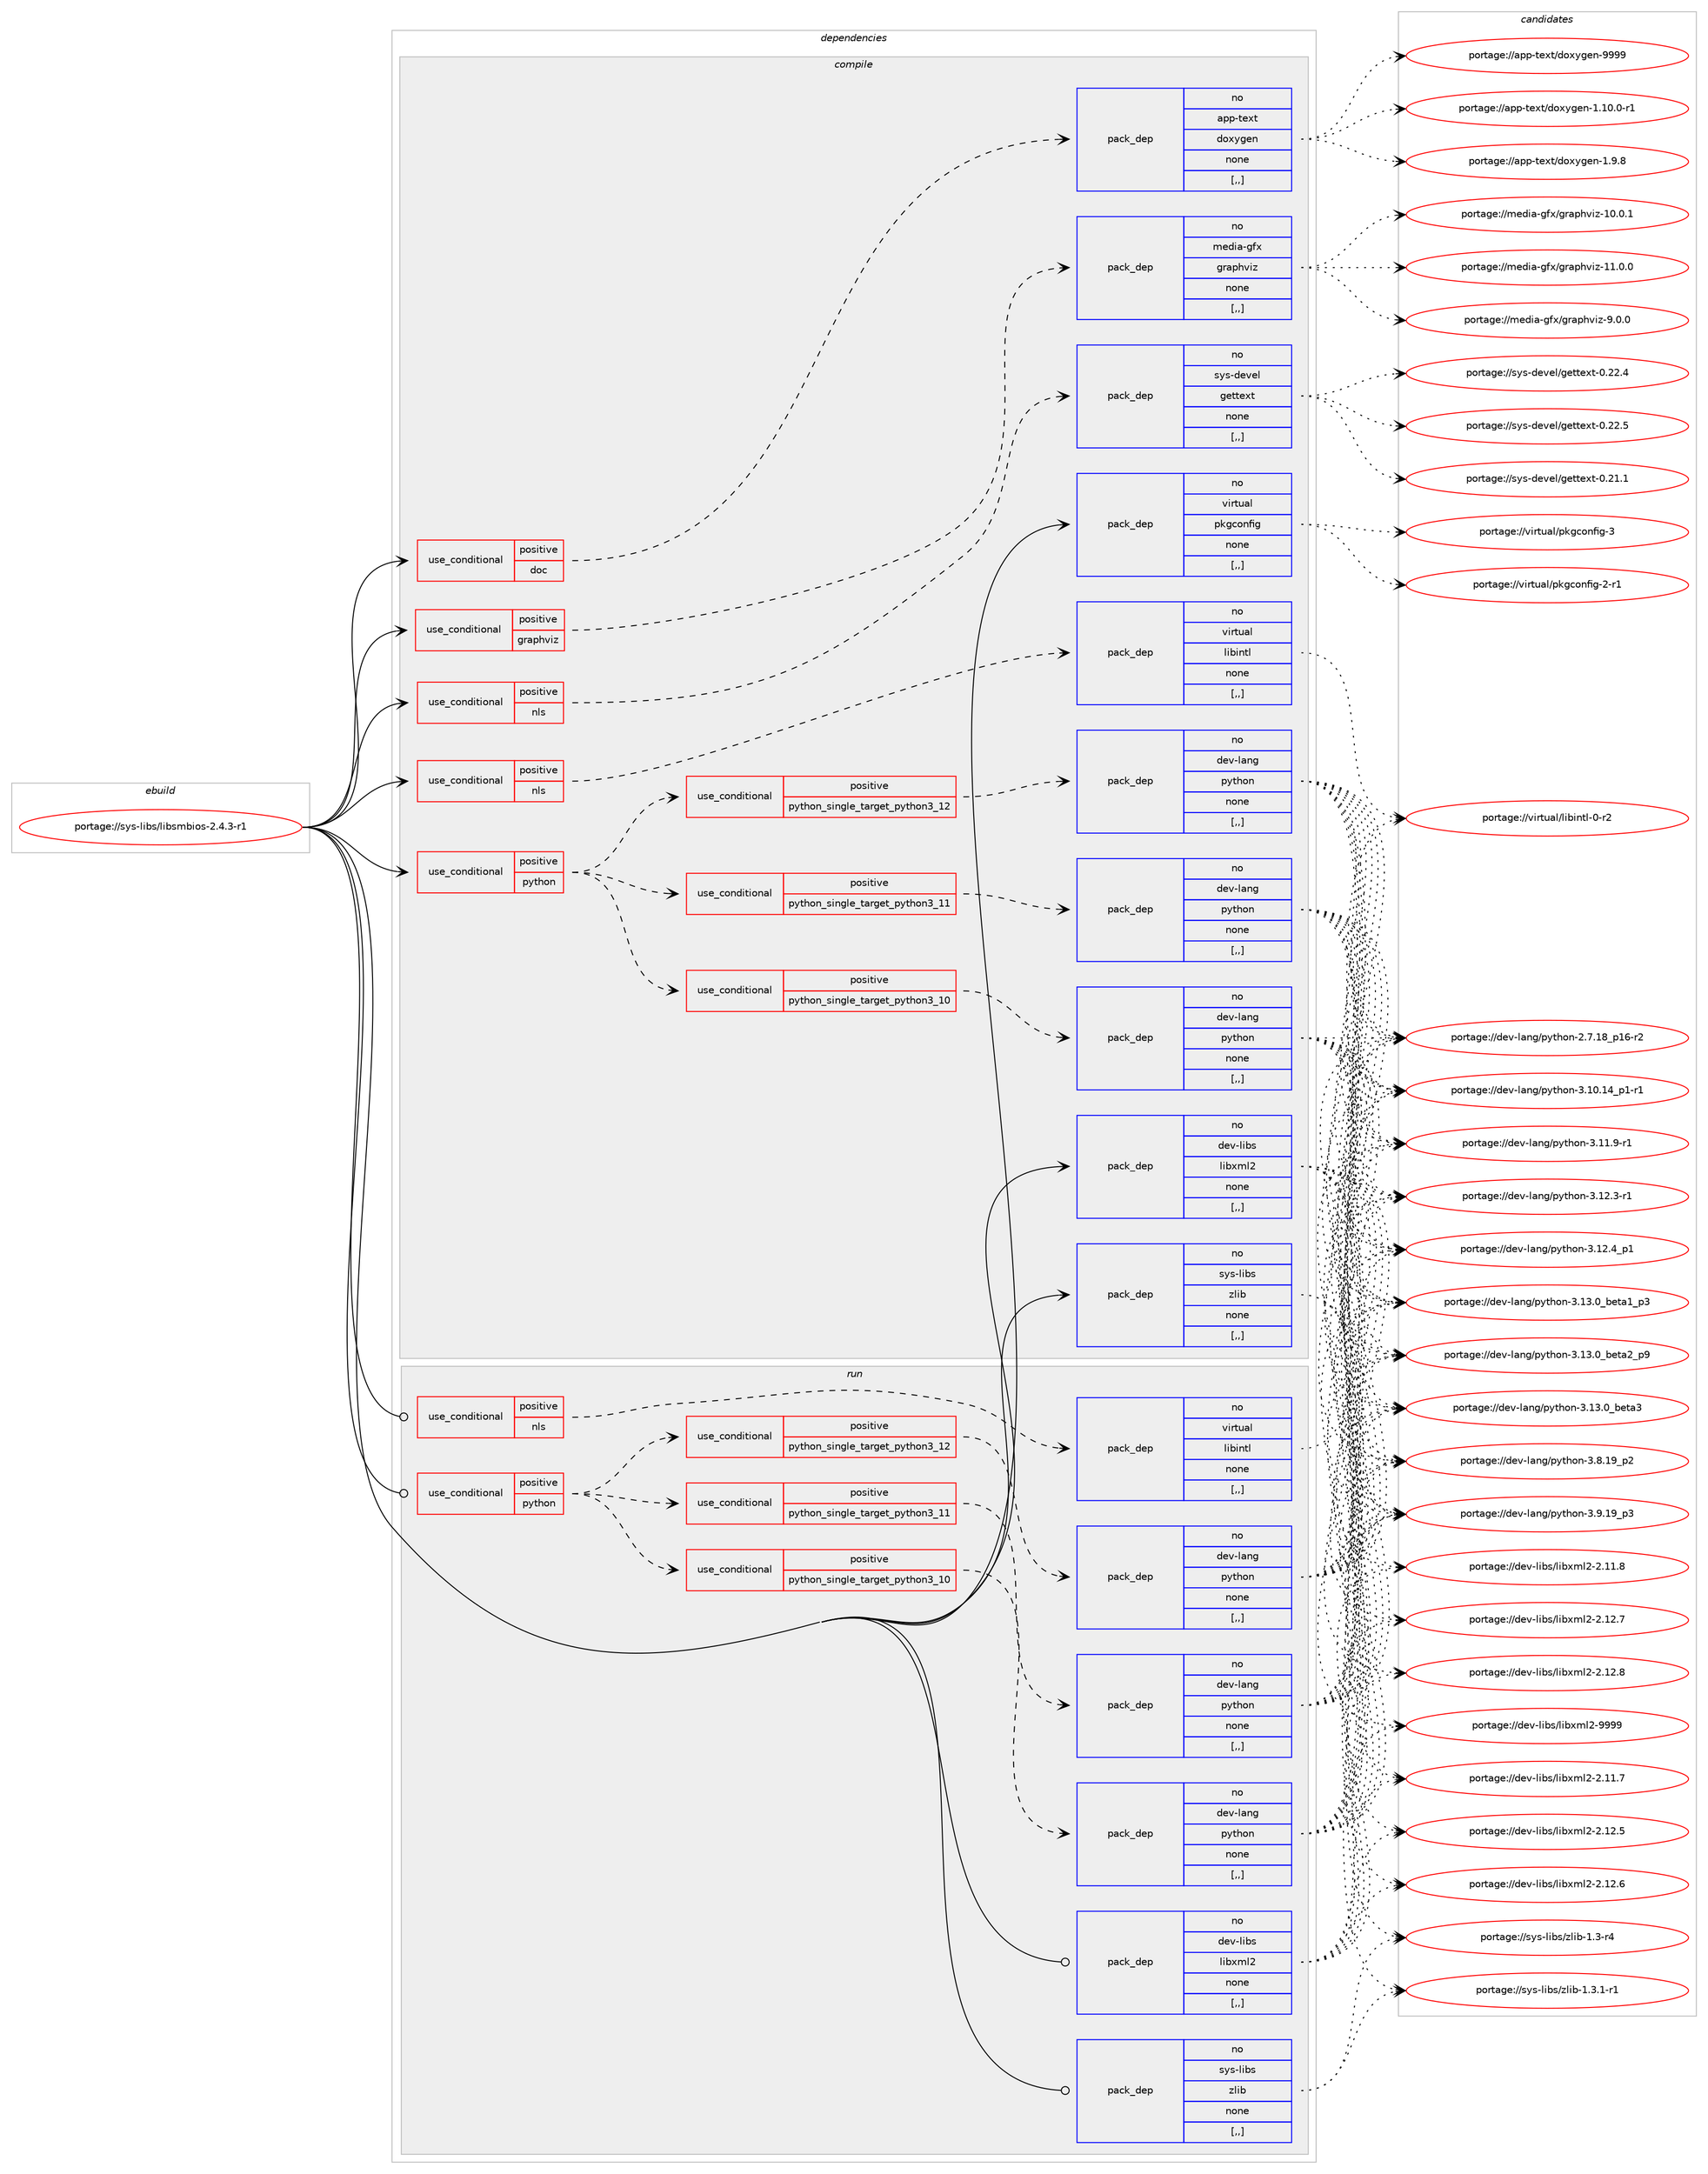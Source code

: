 digraph prolog {

# *************
# Graph options
# *************

newrank=true;
concentrate=true;
compound=true;
graph [rankdir=LR,fontname=Helvetica,fontsize=10,ranksep=1.5];#, ranksep=2.5, nodesep=0.2];
edge  [arrowhead=vee];
node  [fontname=Helvetica,fontsize=10];

# **********
# The ebuild
# **********

subgraph cluster_leftcol {
color=gray;
rank=same;
label=<<i>ebuild</i>>;
id [label="portage://sys-libs/libsmbios-2.4.3-r1", color=red, width=4, href="../sys-libs/libsmbios-2.4.3-r1.svg"];
}

# ****************
# The dependencies
# ****************

subgraph cluster_midcol {
color=gray;
label=<<i>dependencies</i>>;
subgraph cluster_compile {
fillcolor="#eeeeee";
style=filled;
label=<<i>compile</i>>;
subgraph cond115004 {
dependency431560 [label=<<TABLE BORDER="0" CELLBORDER="1" CELLSPACING="0" CELLPADDING="4"><TR><TD ROWSPAN="3" CELLPADDING="10">use_conditional</TD></TR><TR><TD>positive</TD></TR><TR><TD>doc</TD></TR></TABLE>>, shape=none, color=red];
subgraph pack313631 {
dependency431561 [label=<<TABLE BORDER="0" CELLBORDER="1" CELLSPACING="0" CELLPADDING="4" WIDTH="220"><TR><TD ROWSPAN="6" CELLPADDING="30">pack_dep</TD></TR><TR><TD WIDTH="110">no</TD></TR><TR><TD>app-text</TD></TR><TR><TD>doxygen</TD></TR><TR><TD>none</TD></TR><TR><TD>[,,]</TD></TR></TABLE>>, shape=none, color=blue];
}
dependency431560:e -> dependency431561:w [weight=20,style="dashed",arrowhead="vee"];
}
id:e -> dependency431560:w [weight=20,style="solid",arrowhead="vee"];
subgraph cond115005 {
dependency431562 [label=<<TABLE BORDER="0" CELLBORDER="1" CELLSPACING="0" CELLPADDING="4"><TR><TD ROWSPAN="3" CELLPADDING="10">use_conditional</TD></TR><TR><TD>positive</TD></TR><TR><TD>graphviz</TD></TR></TABLE>>, shape=none, color=red];
subgraph pack313632 {
dependency431563 [label=<<TABLE BORDER="0" CELLBORDER="1" CELLSPACING="0" CELLPADDING="4" WIDTH="220"><TR><TD ROWSPAN="6" CELLPADDING="30">pack_dep</TD></TR><TR><TD WIDTH="110">no</TD></TR><TR><TD>media-gfx</TD></TR><TR><TD>graphviz</TD></TR><TR><TD>none</TD></TR><TR><TD>[,,]</TD></TR></TABLE>>, shape=none, color=blue];
}
dependency431562:e -> dependency431563:w [weight=20,style="dashed",arrowhead="vee"];
}
id:e -> dependency431562:w [weight=20,style="solid",arrowhead="vee"];
subgraph cond115006 {
dependency431564 [label=<<TABLE BORDER="0" CELLBORDER="1" CELLSPACING="0" CELLPADDING="4"><TR><TD ROWSPAN="3" CELLPADDING="10">use_conditional</TD></TR><TR><TD>positive</TD></TR><TR><TD>nls</TD></TR></TABLE>>, shape=none, color=red];
subgraph pack313633 {
dependency431565 [label=<<TABLE BORDER="0" CELLBORDER="1" CELLSPACING="0" CELLPADDING="4" WIDTH="220"><TR><TD ROWSPAN="6" CELLPADDING="30">pack_dep</TD></TR><TR><TD WIDTH="110">no</TD></TR><TR><TD>sys-devel</TD></TR><TR><TD>gettext</TD></TR><TR><TD>none</TD></TR><TR><TD>[,,]</TD></TR></TABLE>>, shape=none, color=blue];
}
dependency431564:e -> dependency431565:w [weight=20,style="dashed",arrowhead="vee"];
}
id:e -> dependency431564:w [weight=20,style="solid",arrowhead="vee"];
subgraph cond115007 {
dependency431566 [label=<<TABLE BORDER="0" CELLBORDER="1" CELLSPACING="0" CELLPADDING="4"><TR><TD ROWSPAN="3" CELLPADDING="10">use_conditional</TD></TR><TR><TD>positive</TD></TR><TR><TD>nls</TD></TR></TABLE>>, shape=none, color=red];
subgraph pack313634 {
dependency431567 [label=<<TABLE BORDER="0" CELLBORDER="1" CELLSPACING="0" CELLPADDING="4" WIDTH="220"><TR><TD ROWSPAN="6" CELLPADDING="30">pack_dep</TD></TR><TR><TD WIDTH="110">no</TD></TR><TR><TD>virtual</TD></TR><TR><TD>libintl</TD></TR><TR><TD>none</TD></TR><TR><TD>[,,]</TD></TR></TABLE>>, shape=none, color=blue];
}
dependency431566:e -> dependency431567:w [weight=20,style="dashed",arrowhead="vee"];
}
id:e -> dependency431566:w [weight=20,style="solid",arrowhead="vee"];
subgraph cond115008 {
dependency431568 [label=<<TABLE BORDER="0" CELLBORDER="1" CELLSPACING="0" CELLPADDING="4"><TR><TD ROWSPAN="3" CELLPADDING="10">use_conditional</TD></TR><TR><TD>positive</TD></TR><TR><TD>python</TD></TR></TABLE>>, shape=none, color=red];
subgraph cond115009 {
dependency431569 [label=<<TABLE BORDER="0" CELLBORDER="1" CELLSPACING="0" CELLPADDING="4"><TR><TD ROWSPAN="3" CELLPADDING="10">use_conditional</TD></TR><TR><TD>positive</TD></TR><TR><TD>python_single_target_python3_10</TD></TR></TABLE>>, shape=none, color=red];
subgraph pack313635 {
dependency431570 [label=<<TABLE BORDER="0" CELLBORDER="1" CELLSPACING="0" CELLPADDING="4" WIDTH="220"><TR><TD ROWSPAN="6" CELLPADDING="30">pack_dep</TD></TR><TR><TD WIDTH="110">no</TD></TR><TR><TD>dev-lang</TD></TR><TR><TD>python</TD></TR><TR><TD>none</TD></TR><TR><TD>[,,]</TD></TR></TABLE>>, shape=none, color=blue];
}
dependency431569:e -> dependency431570:w [weight=20,style="dashed",arrowhead="vee"];
}
dependency431568:e -> dependency431569:w [weight=20,style="dashed",arrowhead="vee"];
subgraph cond115010 {
dependency431571 [label=<<TABLE BORDER="0" CELLBORDER="1" CELLSPACING="0" CELLPADDING="4"><TR><TD ROWSPAN="3" CELLPADDING="10">use_conditional</TD></TR><TR><TD>positive</TD></TR><TR><TD>python_single_target_python3_11</TD></TR></TABLE>>, shape=none, color=red];
subgraph pack313636 {
dependency431572 [label=<<TABLE BORDER="0" CELLBORDER="1" CELLSPACING="0" CELLPADDING="4" WIDTH="220"><TR><TD ROWSPAN="6" CELLPADDING="30">pack_dep</TD></TR><TR><TD WIDTH="110">no</TD></TR><TR><TD>dev-lang</TD></TR><TR><TD>python</TD></TR><TR><TD>none</TD></TR><TR><TD>[,,]</TD></TR></TABLE>>, shape=none, color=blue];
}
dependency431571:e -> dependency431572:w [weight=20,style="dashed",arrowhead="vee"];
}
dependency431568:e -> dependency431571:w [weight=20,style="dashed",arrowhead="vee"];
subgraph cond115011 {
dependency431573 [label=<<TABLE BORDER="0" CELLBORDER="1" CELLSPACING="0" CELLPADDING="4"><TR><TD ROWSPAN="3" CELLPADDING="10">use_conditional</TD></TR><TR><TD>positive</TD></TR><TR><TD>python_single_target_python3_12</TD></TR></TABLE>>, shape=none, color=red];
subgraph pack313637 {
dependency431574 [label=<<TABLE BORDER="0" CELLBORDER="1" CELLSPACING="0" CELLPADDING="4" WIDTH="220"><TR><TD ROWSPAN="6" CELLPADDING="30">pack_dep</TD></TR><TR><TD WIDTH="110">no</TD></TR><TR><TD>dev-lang</TD></TR><TR><TD>python</TD></TR><TR><TD>none</TD></TR><TR><TD>[,,]</TD></TR></TABLE>>, shape=none, color=blue];
}
dependency431573:e -> dependency431574:w [weight=20,style="dashed",arrowhead="vee"];
}
dependency431568:e -> dependency431573:w [weight=20,style="dashed",arrowhead="vee"];
}
id:e -> dependency431568:w [weight=20,style="solid",arrowhead="vee"];
subgraph pack313638 {
dependency431575 [label=<<TABLE BORDER="0" CELLBORDER="1" CELLSPACING="0" CELLPADDING="4" WIDTH="220"><TR><TD ROWSPAN="6" CELLPADDING="30">pack_dep</TD></TR><TR><TD WIDTH="110">no</TD></TR><TR><TD>dev-libs</TD></TR><TR><TD>libxml2</TD></TR><TR><TD>none</TD></TR><TR><TD>[,,]</TD></TR></TABLE>>, shape=none, color=blue];
}
id:e -> dependency431575:w [weight=20,style="solid",arrowhead="vee"];
subgraph pack313639 {
dependency431576 [label=<<TABLE BORDER="0" CELLBORDER="1" CELLSPACING="0" CELLPADDING="4" WIDTH="220"><TR><TD ROWSPAN="6" CELLPADDING="30">pack_dep</TD></TR><TR><TD WIDTH="110">no</TD></TR><TR><TD>sys-libs</TD></TR><TR><TD>zlib</TD></TR><TR><TD>none</TD></TR><TR><TD>[,,]</TD></TR></TABLE>>, shape=none, color=blue];
}
id:e -> dependency431576:w [weight=20,style="solid",arrowhead="vee"];
subgraph pack313640 {
dependency431577 [label=<<TABLE BORDER="0" CELLBORDER="1" CELLSPACING="0" CELLPADDING="4" WIDTH="220"><TR><TD ROWSPAN="6" CELLPADDING="30">pack_dep</TD></TR><TR><TD WIDTH="110">no</TD></TR><TR><TD>virtual</TD></TR><TR><TD>pkgconfig</TD></TR><TR><TD>none</TD></TR><TR><TD>[,,]</TD></TR></TABLE>>, shape=none, color=blue];
}
id:e -> dependency431577:w [weight=20,style="solid",arrowhead="vee"];
}
subgraph cluster_compileandrun {
fillcolor="#eeeeee";
style=filled;
label=<<i>compile and run</i>>;
}
subgraph cluster_run {
fillcolor="#eeeeee";
style=filled;
label=<<i>run</i>>;
subgraph cond115012 {
dependency431578 [label=<<TABLE BORDER="0" CELLBORDER="1" CELLSPACING="0" CELLPADDING="4"><TR><TD ROWSPAN="3" CELLPADDING="10">use_conditional</TD></TR><TR><TD>positive</TD></TR><TR><TD>nls</TD></TR></TABLE>>, shape=none, color=red];
subgraph pack313641 {
dependency431579 [label=<<TABLE BORDER="0" CELLBORDER="1" CELLSPACING="0" CELLPADDING="4" WIDTH="220"><TR><TD ROWSPAN="6" CELLPADDING="30">pack_dep</TD></TR><TR><TD WIDTH="110">no</TD></TR><TR><TD>virtual</TD></TR><TR><TD>libintl</TD></TR><TR><TD>none</TD></TR><TR><TD>[,,]</TD></TR></TABLE>>, shape=none, color=blue];
}
dependency431578:e -> dependency431579:w [weight=20,style="dashed",arrowhead="vee"];
}
id:e -> dependency431578:w [weight=20,style="solid",arrowhead="odot"];
subgraph cond115013 {
dependency431580 [label=<<TABLE BORDER="0" CELLBORDER="1" CELLSPACING="0" CELLPADDING="4"><TR><TD ROWSPAN="3" CELLPADDING="10">use_conditional</TD></TR><TR><TD>positive</TD></TR><TR><TD>python</TD></TR></TABLE>>, shape=none, color=red];
subgraph cond115014 {
dependency431581 [label=<<TABLE BORDER="0" CELLBORDER="1" CELLSPACING="0" CELLPADDING="4"><TR><TD ROWSPAN="3" CELLPADDING="10">use_conditional</TD></TR><TR><TD>positive</TD></TR><TR><TD>python_single_target_python3_10</TD></TR></TABLE>>, shape=none, color=red];
subgraph pack313642 {
dependency431582 [label=<<TABLE BORDER="0" CELLBORDER="1" CELLSPACING="0" CELLPADDING="4" WIDTH="220"><TR><TD ROWSPAN="6" CELLPADDING="30">pack_dep</TD></TR><TR><TD WIDTH="110">no</TD></TR><TR><TD>dev-lang</TD></TR><TR><TD>python</TD></TR><TR><TD>none</TD></TR><TR><TD>[,,]</TD></TR></TABLE>>, shape=none, color=blue];
}
dependency431581:e -> dependency431582:w [weight=20,style="dashed",arrowhead="vee"];
}
dependency431580:e -> dependency431581:w [weight=20,style="dashed",arrowhead="vee"];
subgraph cond115015 {
dependency431583 [label=<<TABLE BORDER="0" CELLBORDER="1" CELLSPACING="0" CELLPADDING="4"><TR><TD ROWSPAN="3" CELLPADDING="10">use_conditional</TD></TR><TR><TD>positive</TD></TR><TR><TD>python_single_target_python3_11</TD></TR></TABLE>>, shape=none, color=red];
subgraph pack313643 {
dependency431584 [label=<<TABLE BORDER="0" CELLBORDER="1" CELLSPACING="0" CELLPADDING="4" WIDTH="220"><TR><TD ROWSPAN="6" CELLPADDING="30">pack_dep</TD></TR><TR><TD WIDTH="110">no</TD></TR><TR><TD>dev-lang</TD></TR><TR><TD>python</TD></TR><TR><TD>none</TD></TR><TR><TD>[,,]</TD></TR></TABLE>>, shape=none, color=blue];
}
dependency431583:e -> dependency431584:w [weight=20,style="dashed",arrowhead="vee"];
}
dependency431580:e -> dependency431583:w [weight=20,style="dashed",arrowhead="vee"];
subgraph cond115016 {
dependency431585 [label=<<TABLE BORDER="0" CELLBORDER="1" CELLSPACING="0" CELLPADDING="4"><TR><TD ROWSPAN="3" CELLPADDING="10">use_conditional</TD></TR><TR><TD>positive</TD></TR><TR><TD>python_single_target_python3_12</TD></TR></TABLE>>, shape=none, color=red];
subgraph pack313644 {
dependency431586 [label=<<TABLE BORDER="0" CELLBORDER="1" CELLSPACING="0" CELLPADDING="4" WIDTH="220"><TR><TD ROWSPAN="6" CELLPADDING="30">pack_dep</TD></TR><TR><TD WIDTH="110">no</TD></TR><TR><TD>dev-lang</TD></TR><TR><TD>python</TD></TR><TR><TD>none</TD></TR><TR><TD>[,,]</TD></TR></TABLE>>, shape=none, color=blue];
}
dependency431585:e -> dependency431586:w [weight=20,style="dashed",arrowhead="vee"];
}
dependency431580:e -> dependency431585:w [weight=20,style="dashed",arrowhead="vee"];
}
id:e -> dependency431580:w [weight=20,style="solid",arrowhead="odot"];
subgraph pack313645 {
dependency431587 [label=<<TABLE BORDER="0" CELLBORDER="1" CELLSPACING="0" CELLPADDING="4" WIDTH="220"><TR><TD ROWSPAN="6" CELLPADDING="30">pack_dep</TD></TR><TR><TD WIDTH="110">no</TD></TR><TR><TD>dev-libs</TD></TR><TR><TD>libxml2</TD></TR><TR><TD>none</TD></TR><TR><TD>[,,]</TD></TR></TABLE>>, shape=none, color=blue];
}
id:e -> dependency431587:w [weight=20,style="solid",arrowhead="odot"];
subgraph pack313646 {
dependency431588 [label=<<TABLE BORDER="0" CELLBORDER="1" CELLSPACING="0" CELLPADDING="4" WIDTH="220"><TR><TD ROWSPAN="6" CELLPADDING="30">pack_dep</TD></TR><TR><TD WIDTH="110">no</TD></TR><TR><TD>sys-libs</TD></TR><TR><TD>zlib</TD></TR><TR><TD>none</TD></TR><TR><TD>[,,]</TD></TR></TABLE>>, shape=none, color=blue];
}
id:e -> dependency431588:w [weight=20,style="solid",arrowhead="odot"];
}
}

# **************
# The candidates
# **************

subgraph cluster_choices {
rank=same;
color=gray;
label=<<i>candidates</i>>;

subgraph choice313631 {
color=black;
nodesep=1;
choice971121124511610112011647100111120121103101110454946494846484511449 [label="portage://app-text/doxygen-1.10.0-r1", color=red, width=4,href="../app-text/doxygen-1.10.0-r1.svg"];
choice971121124511610112011647100111120121103101110454946574656 [label="portage://app-text/doxygen-1.9.8", color=red, width=4,href="../app-text/doxygen-1.9.8.svg"];
choice9711211245116101120116471001111201211031011104557575757 [label="portage://app-text/doxygen-9999", color=red, width=4,href="../app-text/doxygen-9999.svg"];
dependency431561:e -> choice971121124511610112011647100111120121103101110454946494846484511449:w [style=dotted,weight="100"];
dependency431561:e -> choice971121124511610112011647100111120121103101110454946574656:w [style=dotted,weight="100"];
dependency431561:e -> choice9711211245116101120116471001111201211031011104557575757:w [style=dotted,weight="100"];
}
subgraph choice313632 {
color=black;
nodesep=1;
choice1091011001059745103102120471031149711210411810512245494846484649 [label="portage://media-gfx/graphviz-10.0.1", color=red, width=4,href="../media-gfx/graphviz-10.0.1.svg"];
choice1091011001059745103102120471031149711210411810512245494946484648 [label="portage://media-gfx/graphviz-11.0.0", color=red, width=4,href="../media-gfx/graphviz-11.0.0.svg"];
choice10910110010597451031021204710311497112104118105122455746484648 [label="portage://media-gfx/graphviz-9.0.0", color=red, width=4,href="../media-gfx/graphviz-9.0.0.svg"];
dependency431563:e -> choice1091011001059745103102120471031149711210411810512245494846484649:w [style=dotted,weight="100"];
dependency431563:e -> choice1091011001059745103102120471031149711210411810512245494946484648:w [style=dotted,weight="100"];
dependency431563:e -> choice10910110010597451031021204710311497112104118105122455746484648:w [style=dotted,weight="100"];
}
subgraph choice313633 {
color=black;
nodesep=1;
choice115121115451001011181011084710310111611610112011645484650494649 [label="portage://sys-devel/gettext-0.21.1", color=red, width=4,href="../sys-devel/gettext-0.21.1.svg"];
choice115121115451001011181011084710310111611610112011645484650504652 [label="portage://sys-devel/gettext-0.22.4", color=red, width=4,href="../sys-devel/gettext-0.22.4.svg"];
choice115121115451001011181011084710310111611610112011645484650504653 [label="portage://sys-devel/gettext-0.22.5", color=red, width=4,href="../sys-devel/gettext-0.22.5.svg"];
dependency431565:e -> choice115121115451001011181011084710310111611610112011645484650494649:w [style=dotted,weight="100"];
dependency431565:e -> choice115121115451001011181011084710310111611610112011645484650504652:w [style=dotted,weight="100"];
dependency431565:e -> choice115121115451001011181011084710310111611610112011645484650504653:w [style=dotted,weight="100"];
}
subgraph choice313634 {
color=black;
nodesep=1;
choice11810511411611797108471081059810511011610845484511450 [label="portage://virtual/libintl-0-r2", color=red, width=4,href="../virtual/libintl-0-r2.svg"];
dependency431567:e -> choice11810511411611797108471081059810511011610845484511450:w [style=dotted,weight="100"];
}
subgraph choice313635 {
color=black;
nodesep=1;
choice100101118451089711010347112121116104111110455046554649569511249544511450 [label="portage://dev-lang/python-2.7.18_p16-r2", color=red, width=4,href="../dev-lang/python-2.7.18_p16-r2.svg"];
choice100101118451089711010347112121116104111110455146494846495295112494511449 [label="portage://dev-lang/python-3.10.14_p1-r1", color=red, width=4,href="../dev-lang/python-3.10.14_p1-r1.svg"];
choice100101118451089711010347112121116104111110455146494946574511449 [label="portage://dev-lang/python-3.11.9-r1", color=red, width=4,href="../dev-lang/python-3.11.9-r1.svg"];
choice100101118451089711010347112121116104111110455146495046514511449 [label="portage://dev-lang/python-3.12.3-r1", color=red, width=4,href="../dev-lang/python-3.12.3-r1.svg"];
choice100101118451089711010347112121116104111110455146495046529511249 [label="portage://dev-lang/python-3.12.4_p1", color=red, width=4,href="../dev-lang/python-3.12.4_p1.svg"];
choice10010111845108971101034711212111610411111045514649514648959810111697499511251 [label="portage://dev-lang/python-3.13.0_beta1_p3", color=red, width=4,href="../dev-lang/python-3.13.0_beta1_p3.svg"];
choice10010111845108971101034711212111610411111045514649514648959810111697509511257 [label="portage://dev-lang/python-3.13.0_beta2_p9", color=red, width=4,href="../dev-lang/python-3.13.0_beta2_p9.svg"];
choice1001011184510897110103471121211161041111104551464951464895981011169751 [label="portage://dev-lang/python-3.13.0_beta3", color=red, width=4,href="../dev-lang/python-3.13.0_beta3.svg"];
choice100101118451089711010347112121116104111110455146564649579511250 [label="portage://dev-lang/python-3.8.19_p2", color=red, width=4,href="../dev-lang/python-3.8.19_p2.svg"];
choice100101118451089711010347112121116104111110455146574649579511251 [label="portage://dev-lang/python-3.9.19_p3", color=red, width=4,href="../dev-lang/python-3.9.19_p3.svg"];
dependency431570:e -> choice100101118451089711010347112121116104111110455046554649569511249544511450:w [style=dotted,weight="100"];
dependency431570:e -> choice100101118451089711010347112121116104111110455146494846495295112494511449:w [style=dotted,weight="100"];
dependency431570:e -> choice100101118451089711010347112121116104111110455146494946574511449:w [style=dotted,weight="100"];
dependency431570:e -> choice100101118451089711010347112121116104111110455146495046514511449:w [style=dotted,weight="100"];
dependency431570:e -> choice100101118451089711010347112121116104111110455146495046529511249:w [style=dotted,weight="100"];
dependency431570:e -> choice10010111845108971101034711212111610411111045514649514648959810111697499511251:w [style=dotted,weight="100"];
dependency431570:e -> choice10010111845108971101034711212111610411111045514649514648959810111697509511257:w [style=dotted,weight="100"];
dependency431570:e -> choice1001011184510897110103471121211161041111104551464951464895981011169751:w [style=dotted,weight="100"];
dependency431570:e -> choice100101118451089711010347112121116104111110455146564649579511250:w [style=dotted,weight="100"];
dependency431570:e -> choice100101118451089711010347112121116104111110455146574649579511251:w [style=dotted,weight="100"];
}
subgraph choice313636 {
color=black;
nodesep=1;
choice100101118451089711010347112121116104111110455046554649569511249544511450 [label="portage://dev-lang/python-2.7.18_p16-r2", color=red, width=4,href="../dev-lang/python-2.7.18_p16-r2.svg"];
choice100101118451089711010347112121116104111110455146494846495295112494511449 [label="portage://dev-lang/python-3.10.14_p1-r1", color=red, width=4,href="../dev-lang/python-3.10.14_p1-r1.svg"];
choice100101118451089711010347112121116104111110455146494946574511449 [label="portage://dev-lang/python-3.11.9-r1", color=red, width=4,href="../dev-lang/python-3.11.9-r1.svg"];
choice100101118451089711010347112121116104111110455146495046514511449 [label="portage://dev-lang/python-3.12.3-r1", color=red, width=4,href="../dev-lang/python-3.12.3-r1.svg"];
choice100101118451089711010347112121116104111110455146495046529511249 [label="portage://dev-lang/python-3.12.4_p1", color=red, width=4,href="../dev-lang/python-3.12.4_p1.svg"];
choice10010111845108971101034711212111610411111045514649514648959810111697499511251 [label="portage://dev-lang/python-3.13.0_beta1_p3", color=red, width=4,href="../dev-lang/python-3.13.0_beta1_p3.svg"];
choice10010111845108971101034711212111610411111045514649514648959810111697509511257 [label="portage://dev-lang/python-3.13.0_beta2_p9", color=red, width=4,href="../dev-lang/python-3.13.0_beta2_p9.svg"];
choice1001011184510897110103471121211161041111104551464951464895981011169751 [label="portage://dev-lang/python-3.13.0_beta3", color=red, width=4,href="../dev-lang/python-3.13.0_beta3.svg"];
choice100101118451089711010347112121116104111110455146564649579511250 [label="portage://dev-lang/python-3.8.19_p2", color=red, width=4,href="../dev-lang/python-3.8.19_p2.svg"];
choice100101118451089711010347112121116104111110455146574649579511251 [label="portage://dev-lang/python-3.9.19_p3", color=red, width=4,href="../dev-lang/python-3.9.19_p3.svg"];
dependency431572:e -> choice100101118451089711010347112121116104111110455046554649569511249544511450:w [style=dotted,weight="100"];
dependency431572:e -> choice100101118451089711010347112121116104111110455146494846495295112494511449:w [style=dotted,weight="100"];
dependency431572:e -> choice100101118451089711010347112121116104111110455146494946574511449:w [style=dotted,weight="100"];
dependency431572:e -> choice100101118451089711010347112121116104111110455146495046514511449:w [style=dotted,weight="100"];
dependency431572:e -> choice100101118451089711010347112121116104111110455146495046529511249:w [style=dotted,weight="100"];
dependency431572:e -> choice10010111845108971101034711212111610411111045514649514648959810111697499511251:w [style=dotted,weight="100"];
dependency431572:e -> choice10010111845108971101034711212111610411111045514649514648959810111697509511257:w [style=dotted,weight="100"];
dependency431572:e -> choice1001011184510897110103471121211161041111104551464951464895981011169751:w [style=dotted,weight="100"];
dependency431572:e -> choice100101118451089711010347112121116104111110455146564649579511250:w [style=dotted,weight="100"];
dependency431572:e -> choice100101118451089711010347112121116104111110455146574649579511251:w [style=dotted,weight="100"];
}
subgraph choice313637 {
color=black;
nodesep=1;
choice100101118451089711010347112121116104111110455046554649569511249544511450 [label="portage://dev-lang/python-2.7.18_p16-r2", color=red, width=4,href="../dev-lang/python-2.7.18_p16-r2.svg"];
choice100101118451089711010347112121116104111110455146494846495295112494511449 [label="portage://dev-lang/python-3.10.14_p1-r1", color=red, width=4,href="../dev-lang/python-3.10.14_p1-r1.svg"];
choice100101118451089711010347112121116104111110455146494946574511449 [label="portage://dev-lang/python-3.11.9-r1", color=red, width=4,href="../dev-lang/python-3.11.9-r1.svg"];
choice100101118451089711010347112121116104111110455146495046514511449 [label="portage://dev-lang/python-3.12.3-r1", color=red, width=4,href="../dev-lang/python-3.12.3-r1.svg"];
choice100101118451089711010347112121116104111110455146495046529511249 [label="portage://dev-lang/python-3.12.4_p1", color=red, width=4,href="../dev-lang/python-3.12.4_p1.svg"];
choice10010111845108971101034711212111610411111045514649514648959810111697499511251 [label="portage://dev-lang/python-3.13.0_beta1_p3", color=red, width=4,href="../dev-lang/python-3.13.0_beta1_p3.svg"];
choice10010111845108971101034711212111610411111045514649514648959810111697509511257 [label="portage://dev-lang/python-3.13.0_beta2_p9", color=red, width=4,href="../dev-lang/python-3.13.0_beta2_p9.svg"];
choice1001011184510897110103471121211161041111104551464951464895981011169751 [label="portage://dev-lang/python-3.13.0_beta3", color=red, width=4,href="../dev-lang/python-3.13.0_beta3.svg"];
choice100101118451089711010347112121116104111110455146564649579511250 [label="portage://dev-lang/python-3.8.19_p2", color=red, width=4,href="../dev-lang/python-3.8.19_p2.svg"];
choice100101118451089711010347112121116104111110455146574649579511251 [label="portage://dev-lang/python-3.9.19_p3", color=red, width=4,href="../dev-lang/python-3.9.19_p3.svg"];
dependency431574:e -> choice100101118451089711010347112121116104111110455046554649569511249544511450:w [style=dotted,weight="100"];
dependency431574:e -> choice100101118451089711010347112121116104111110455146494846495295112494511449:w [style=dotted,weight="100"];
dependency431574:e -> choice100101118451089711010347112121116104111110455146494946574511449:w [style=dotted,weight="100"];
dependency431574:e -> choice100101118451089711010347112121116104111110455146495046514511449:w [style=dotted,weight="100"];
dependency431574:e -> choice100101118451089711010347112121116104111110455146495046529511249:w [style=dotted,weight="100"];
dependency431574:e -> choice10010111845108971101034711212111610411111045514649514648959810111697499511251:w [style=dotted,weight="100"];
dependency431574:e -> choice10010111845108971101034711212111610411111045514649514648959810111697509511257:w [style=dotted,weight="100"];
dependency431574:e -> choice1001011184510897110103471121211161041111104551464951464895981011169751:w [style=dotted,weight="100"];
dependency431574:e -> choice100101118451089711010347112121116104111110455146564649579511250:w [style=dotted,weight="100"];
dependency431574:e -> choice100101118451089711010347112121116104111110455146574649579511251:w [style=dotted,weight="100"];
}
subgraph choice313638 {
color=black;
nodesep=1;
choice100101118451081059811547108105981201091085045504649494655 [label="portage://dev-libs/libxml2-2.11.7", color=red, width=4,href="../dev-libs/libxml2-2.11.7.svg"];
choice100101118451081059811547108105981201091085045504649494656 [label="portage://dev-libs/libxml2-2.11.8", color=red, width=4,href="../dev-libs/libxml2-2.11.8.svg"];
choice100101118451081059811547108105981201091085045504649504653 [label="portage://dev-libs/libxml2-2.12.5", color=red, width=4,href="../dev-libs/libxml2-2.12.5.svg"];
choice100101118451081059811547108105981201091085045504649504654 [label="portage://dev-libs/libxml2-2.12.6", color=red, width=4,href="../dev-libs/libxml2-2.12.6.svg"];
choice100101118451081059811547108105981201091085045504649504655 [label="portage://dev-libs/libxml2-2.12.7", color=red, width=4,href="../dev-libs/libxml2-2.12.7.svg"];
choice100101118451081059811547108105981201091085045504649504656 [label="portage://dev-libs/libxml2-2.12.8", color=red, width=4,href="../dev-libs/libxml2-2.12.8.svg"];
choice10010111845108105981154710810598120109108504557575757 [label="portage://dev-libs/libxml2-9999", color=red, width=4,href="../dev-libs/libxml2-9999.svg"];
dependency431575:e -> choice100101118451081059811547108105981201091085045504649494655:w [style=dotted,weight="100"];
dependency431575:e -> choice100101118451081059811547108105981201091085045504649494656:w [style=dotted,weight="100"];
dependency431575:e -> choice100101118451081059811547108105981201091085045504649504653:w [style=dotted,weight="100"];
dependency431575:e -> choice100101118451081059811547108105981201091085045504649504654:w [style=dotted,weight="100"];
dependency431575:e -> choice100101118451081059811547108105981201091085045504649504655:w [style=dotted,weight="100"];
dependency431575:e -> choice100101118451081059811547108105981201091085045504649504656:w [style=dotted,weight="100"];
dependency431575:e -> choice10010111845108105981154710810598120109108504557575757:w [style=dotted,weight="100"];
}
subgraph choice313639 {
color=black;
nodesep=1;
choice11512111545108105981154712210810598454946514511452 [label="portage://sys-libs/zlib-1.3-r4", color=red, width=4,href="../sys-libs/zlib-1.3-r4.svg"];
choice115121115451081059811547122108105984549465146494511449 [label="portage://sys-libs/zlib-1.3.1-r1", color=red, width=4,href="../sys-libs/zlib-1.3.1-r1.svg"];
dependency431576:e -> choice11512111545108105981154712210810598454946514511452:w [style=dotted,weight="100"];
dependency431576:e -> choice115121115451081059811547122108105984549465146494511449:w [style=dotted,weight="100"];
}
subgraph choice313640 {
color=black;
nodesep=1;
choice11810511411611797108471121071039911111010210510345504511449 [label="portage://virtual/pkgconfig-2-r1", color=red, width=4,href="../virtual/pkgconfig-2-r1.svg"];
choice1181051141161179710847112107103991111101021051034551 [label="portage://virtual/pkgconfig-3", color=red, width=4,href="../virtual/pkgconfig-3.svg"];
dependency431577:e -> choice11810511411611797108471121071039911111010210510345504511449:w [style=dotted,weight="100"];
dependency431577:e -> choice1181051141161179710847112107103991111101021051034551:w [style=dotted,weight="100"];
}
subgraph choice313641 {
color=black;
nodesep=1;
choice11810511411611797108471081059810511011610845484511450 [label="portage://virtual/libintl-0-r2", color=red, width=4,href="../virtual/libintl-0-r2.svg"];
dependency431579:e -> choice11810511411611797108471081059810511011610845484511450:w [style=dotted,weight="100"];
}
subgraph choice313642 {
color=black;
nodesep=1;
choice100101118451089711010347112121116104111110455046554649569511249544511450 [label="portage://dev-lang/python-2.7.18_p16-r2", color=red, width=4,href="../dev-lang/python-2.7.18_p16-r2.svg"];
choice100101118451089711010347112121116104111110455146494846495295112494511449 [label="portage://dev-lang/python-3.10.14_p1-r1", color=red, width=4,href="../dev-lang/python-3.10.14_p1-r1.svg"];
choice100101118451089711010347112121116104111110455146494946574511449 [label="portage://dev-lang/python-3.11.9-r1", color=red, width=4,href="../dev-lang/python-3.11.9-r1.svg"];
choice100101118451089711010347112121116104111110455146495046514511449 [label="portage://dev-lang/python-3.12.3-r1", color=red, width=4,href="../dev-lang/python-3.12.3-r1.svg"];
choice100101118451089711010347112121116104111110455146495046529511249 [label="portage://dev-lang/python-3.12.4_p1", color=red, width=4,href="../dev-lang/python-3.12.4_p1.svg"];
choice10010111845108971101034711212111610411111045514649514648959810111697499511251 [label="portage://dev-lang/python-3.13.0_beta1_p3", color=red, width=4,href="../dev-lang/python-3.13.0_beta1_p3.svg"];
choice10010111845108971101034711212111610411111045514649514648959810111697509511257 [label="portage://dev-lang/python-3.13.0_beta2_p9", color=red, width=4,href="../dev-lang/python-3.13.0_beta2_p9.svg"];
choice1001011184510897110103471121211161041111104551464951464895981011169751 [label="portage://dev-lang/python-3.13.0_beta3", color=red, width=4,href="../dev-lang/python-3.13.0_beta3.svg"];
choice100101118451089711010347112121116104111110455146564649579511250 [label="portage://dev-lang/python-3.8.19_p2", color=red, width=4,href="../dev-lang/python-3.8.19_p2.svg"];
choice100101118451089711010347112121116104111110455146574649579511251 [label="portage://dev-lang/python-3.9.19_p3", color=red, width=4,href="../dev-lang/python-3.9.19_p3.svg"];
dependency431582:e -> choice100101118451089711010347112121116104111110455046554649569511249544511450:w [style=dotted,weight="100"];
dependency431582:e -> choice100101118451089711010347112121116104111110455146494846495295112494511449:w [style=dotted,weight="100"];
dependency431582:e -> choice100101118451089711010347112121116104111110455146494946574511449:w [style=dotted,weight="100"];
dependency431582:e -> choice100101118451089711010347112121116104111110455146495046514511449:w [style=dotted,weight="100"];
dependency431582:e -> choice100101118451089711010347112121116104111110455146495046529511249:w [style=dotted,weight="100"];
dependency431582:e -> choice10010111845108971101034711212111610411111045514649514648959810111697499511251:w [style=dotted,weight="100"];
dependency431582:e -> choice10010111845108971101034711212111610411111045514649514648959810111697509511257:w [style=dotted,weight="100"];
dependency431582:e -> choice1001011184510897110103471121211161041111104551464951464895981011169751:w [style=dotted,weight="100"];
dependency431582:e -> choice100101118451089711010347112121116104111110455146564649579511250:w [style=dotted,weight="100"];
dependency431582:e -> choice100101118451089711010347112121116104111110455146574649579511251:w [style=dotted,weight="100"];
}
subgraph choice313643 {
color=black;
nodesep=1;
choice100101118451089711010347112121116104111110455046554649569511249544511450 [label="portage://dev-lang/python-2.7.18_p16-r2", color=red, width=4,href="../dev-lang/python-2.7.18_p16-r2.svg"];
choice100101118451089711010347112121116104111110455146494846495295112494511449 [label="portage://dev-lang/python-3.10.14_p1-r1", color=red, width=4,href="../dev-lang/python-3.10.14_p1-r1.svg"];
choice100101118451089711010347112121116104111110455146494946574511449 [label="portage://dev-lang/python-3.11.9-r1", color=red, width=4,href="../dev-lang/python-3.11.9-r1.svg"];
choice100101118451089711010347112121116104111110455146495046514511449 [label="portage://dev-lang/python-3.12.3-r1", color=red, width=4,href="../dev-lang/python-3.12.3-r1.svg"];
choice100101118451089711010347112121116104111110455146495046529511249 [label="portage://dev-lang/python-3.12.4_p1", color=red, width=4,href="../dev-lang/python-3.12.4_p1.svg"];
choice10010111845108971101034711212111610411111045514649514648959810111697499511251 [label="portage://dev-lang/python-3.13.0_beta1_p3", color=red, width=4,href="../dev-lang/python-3.13.0_beta1_p3.svg"];
choice10010111845108971101034711212111610411111045514649514648959810111697509511257 [label="portage://dev-lang/python-3.13.0_beta2_p9", color=red, width=4,href="../dev-lang/python-3.13.0_beta2_p9.svg"];
choice1001011184510897110103471121211161041111104551464951464895981011169751 [label="portage://dev-lang/python-3.13.0_beta3", color=red, width=4,href="../dev-lang/python-3.13.0_beta3.svg"];
choice100101118451089711010347112121116104111110455146564649579511250 [label="portage://dev-lang/python-3.8.19_p2", color=red, width=4,href="../dev-lang/python-3.8.19_p2.svg"];
choice100101118451089711010347112121116104111110455146574649579511251 [label="portage://dev-lang/python-3.9.19_p3", color=red, width=4,href="../dev-lang/python-3.9.19_p3.svg"];
dependency431584:e -> choice100101118451089711010347112121116104111110455046554649569511249544511450:w [style=dotted,weight="100"];
dependency431584:e -> choice100101118451089711010347112121116104111110455146494846495295112494511449:w [style=dotted,weight="100"];
dependency431584:e -> choice100101118451089711010347112121116104111110455146494946574511449:w [style=dotted,weight="100"];
dependency431584:e -> choice100101118451089711010347112121116104111110455146495046514511449:w [style=dotted,weight="100"];
dependency431584:e -> choice100101118451089711010347112121116104111110455146495046529511249:w [style=dotted,weight="100"];
dependency431584:e -> choice10010111845108971101034711212111610411111045514649514648959810111697499511251:w [style=dotted,weight="100"];
dependency431584:e -> choice10010111845108971101034711212111610411111045514649514648959810111697509511257:w [style=dotted,weight="100"];
dependency431584:e -> choice1001011184510897110103471121211161041111104551464951464895981011169751:w [style=dotted,weight="100"];
dependency431584:e -> choice100101118451089711010347112121116104111110455146564649579511250:w [style=dotted,weight="100"];
dependency431584:e -> choice100101118451089711010347112121116104111110455146574649579511251:w [style=dotted,weight="100"];
}
subgraph choice313644 {
color=black;
nodesep=1;
choice100101118451089711010347112121116104111110455046554649569511249544511450 [label="portage://dev-lang/python-2.7.18_p16-r2", color=red, width=4,href="../dev-lang/python-2.7.18_p16-r2.svg"];
choice100101118451089711010347112121116104111110455146494846495295112494511449 [label="portage://dev-lang/python-3.10.14_p1-r1", color=red, width=4,href="../dev-lang/python-3.10.14_p1-r1.svg"];
choice100101118451089711010347112121116104111110455146494946574511449 [label="portage://dev-lang/python-3.11.9-r1", color=red, width=4,href="../dev-lang/python-3.11.9-r1.svg"];
choice100101118451089711010347112121116104111110455146495046514511449 [label="portage://dev-lang/python-3.12.3-r1", color=red, width=4,href="../dev-lang/python-3.12.3-r1.svg"];
choice100101118451089711010347112121116104111110455146495046529511249 [label="portage://dev-lang/python-3.12.4_p1", color=red, width=4,href="../dev-lang/python-3.12.4_p1.svg"];
choice10010111845108971101034711212111610411111045514649514648959810111697499511251 [label="portage://dev-lang/python-3.13.0_beta1_p3", color=red, width=4,href="../dev-lang/python-3.13.0_beta1_p3.svg"];
choice10010111845108971101034711212111610411111045514649514648959810111697509511257 [label="portage://dev-lang/python-3.13.0_beta2_p9", color=red, width=4,href="../dev-lang/python-3.13.0_beta2_p9.svg"];
choice1001011184510897110103471121211161041111104551464951464895981011169751 [label="portage://dev-lang/python-3.13.0_beta3", color=red, width=4,href="../dev-lang/python-3.13.0_beta3.svg"];
choice100101118451089711010347112121116104111110455146564649579511250 [label="portage://dev-lang/python-3.8.19_p2", color=red, width=4,href="../dev-lang/python-3.8.19_p2.svg"];
choice100101118451089711010347112121116104111110455146574649579511251 [label="portage://dev-lang/python-3.9.19_p3", color=red, width=4,href="../dev-lang/python-3.9.19_p3.svg"];
dependency431586:e -> choice100101118451089711010347112121116104111110455046554649569511249544511450:w [style=dotted,weight="100"];
dependency431586:e -> choice100101118451089711010347112121116104111110455146494846495295112494511449:w [style=dotted,weight="100"];
dependency431586:e -> choice100101118451089711010347112121116104111110455146494946574511449:w [style=dotted,weight="100"];
dependency431586:e -> choice100101118451089711010347112121116104111110455146495046514511449:w [style=dotted,weight="100"];
dependency431586:e -> choice100101118451089711010347112121116104111110455146495046529511249:w [style=dotted,weight="100"];
dependency431586:e -> choice10010111845108971101034711212111610411111045514649514648959810111697499511251:w [style=dotted,weight="100"];
dependency431586:e -> choice10010111845108971101034711212111610411111045514649514648959810111697509511257:w [style=dotted,weight="100"];
dependency431586:e -> choice1001011184510897110103471121211161041111104551464951464895981011169751:w [style=dotted,weight="100"];
dependency431586:e -> choice100101118451089711010347112121116104111110455146564649579511250:w [style=dotted,weight="100"];
dependency431586:e -> choice100101118451089711010347112121116104111110455146574649579511251:w [style=dotted,weight="100"];
}
subgraph choice313645 {
color=black;
nodesep=1;
choice100101118451081059811547108105981201091085045504649494655 [label="portage://dev-libs/libxml2-2.11.7", color=red, width=4,href="../dev-libs/libxml2-2.11.7.svg"];
choice100101118451081059811547108105981201091085045504649494656 [label="portage://dev-libs/libxml2-2.11.8", color=red, width=4,href="../dev-libs/libxml2-2.11.8.svg"];
choice100101118451081059811547108105981201091085045504649504653 [label="portage://dev-libs/libxml2-2.12.5", color=red, width=4,href="../dev-libs/libxml2-2.12.5.svg"];
choice100101118451081059811547108105981201091085045504649504654 [label="portage://dev-libs/libxml2-2.12.6", color=red, width=4,href="../dev-libs/libxml2-2.12.6.svg"];
choice100101118451081059811547108105981201091085045504649504655 [label="portage://dev-libs/libxml2-2.12.7", color=red, width=4,href="../dev-libs/libxml2-2.12.7.svg"];
choice100101118451081059811547108105981201091085045504649504656 [label="portage://dev-libs/libxml2-2.12.8", color=red, width=4,href="../dev-libs/libxml2-2.12.8.svg"];
choice10010111845108105981154710810598120109108504557575757 [label="portage://dev-libs/libxml2-9999", color=red, width=4,href="../dev-libs/libxml2-9999.svg"];
dependency431587:e -> choice100101118451081059811547108105981201091085045504649494655:w [style=dotted,weight="100"];
dependency431587:e -> choice100101118451081059811547108105981201091085045504649494656:w [style=dotted,weight="100"];
dependency431587:e -> choice100101118451081059811547108105981201091085045504649504653:w [style=dotted,weight="100"];
dependency431587:e -> choice100101118451081059811547108105981201091085045504649504654:w [style=dotted,weight="100"];
dependency431587:e -> choice100101118451081059811547108105981201091085045504649504655:w [style=dotted,weight="100"];
dependency431587:e -> choice100101118451081059811547108105981201091085045504649504656:w [style=dotted,weight="100"];
dependency431587:e -> choice10010111845108105981154710810598120109108504557575757:w [style=dotted,weight="100"];
}
subgraph choice313646 {
color=black;
nodesep=1;
choice11512111545108105981154712210810598454946514511452 [label="portage://sys-libs/zlib-1.3-r4", color=red, width=4,href="../sys-libs/zlib-1.3-r4.svg"];
choice115121115451081059811547122108105984549465146494511449 [label="portage://sys-libs/zlib-1.3.1-r1", color=red, width=4,href="../sys-libs/zlib-1.3.1-r1.svg"];
dependency431588:e -> choice11512111545108105981154712210810598454946514511452:w [style=dotted,weight="100"];
dependency431588:e -> choice115121115451081059811547122108105984549465146494511449:w [style=dotted,weight="100"];
}
}

}
